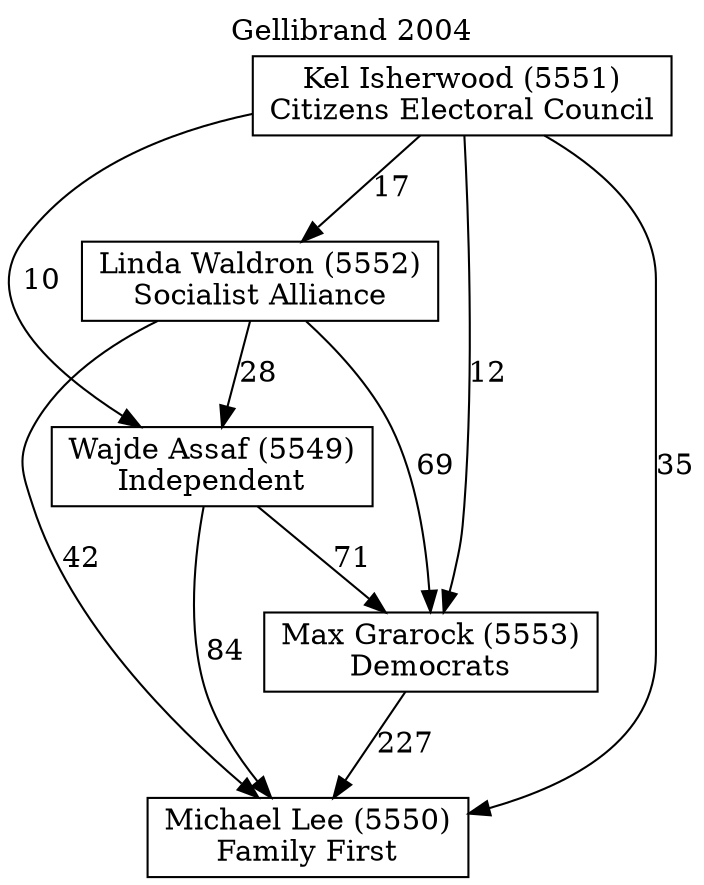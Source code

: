// House preference flow
digraph "Michael Lee (5550)_Gellibrand_2004" {
	graph [label="Gellibrand 2004" labelloc=t mclimit=10]
	node [shape=box]
	"Michael Lee (5550)" [label="Michael Lee (5550)
Family First"]
	"Max Grarock (5553)" [label="Max Grarock (5553)
Democrats"]
	"Wajde Assaf (5549)" [label="Wajde Assaf (5549)
Independent"]
	"Linda Waldron (5552)" [label="Linda Waldron (5552)
Socialist Alliance"]
	"Kel Isherwood (5551)" [label="Kel Isherwood (5551)
Citizens Electoral Council"]
	"Max Grarock (5553)" -> "Michael Lee (5550)" [label=227]
	"Wajde Assaf (5549)" -> "Max Grarock (5553)" [label=71]
	"Linda Waldron (5552)" -> "Wajde Assaf (5549)" [label=28]
	"Kel Isherwood (5551)" -> "Linda Waldron (5552)" [label=17]
	"Wajde Assaf (5549)" -> "Michael Lee (5550)" [label=84]
	"Linda Waldron (5552)" -> "Michael Lee (5550)" [label=42]
	"Kel Isherwood (5551)" -> "Michael Lee (5550)" [label=35]
	"Kel Isherwood (5551)" -> "Wajde Assaf (5549)" [label=10]
	"Linda Waldron (5552)" -> "Max Grarock (5553)" [label=69]
	"Kel Isherwood (5551)" -> "Max Grarock (5553)" [label=12]
}
